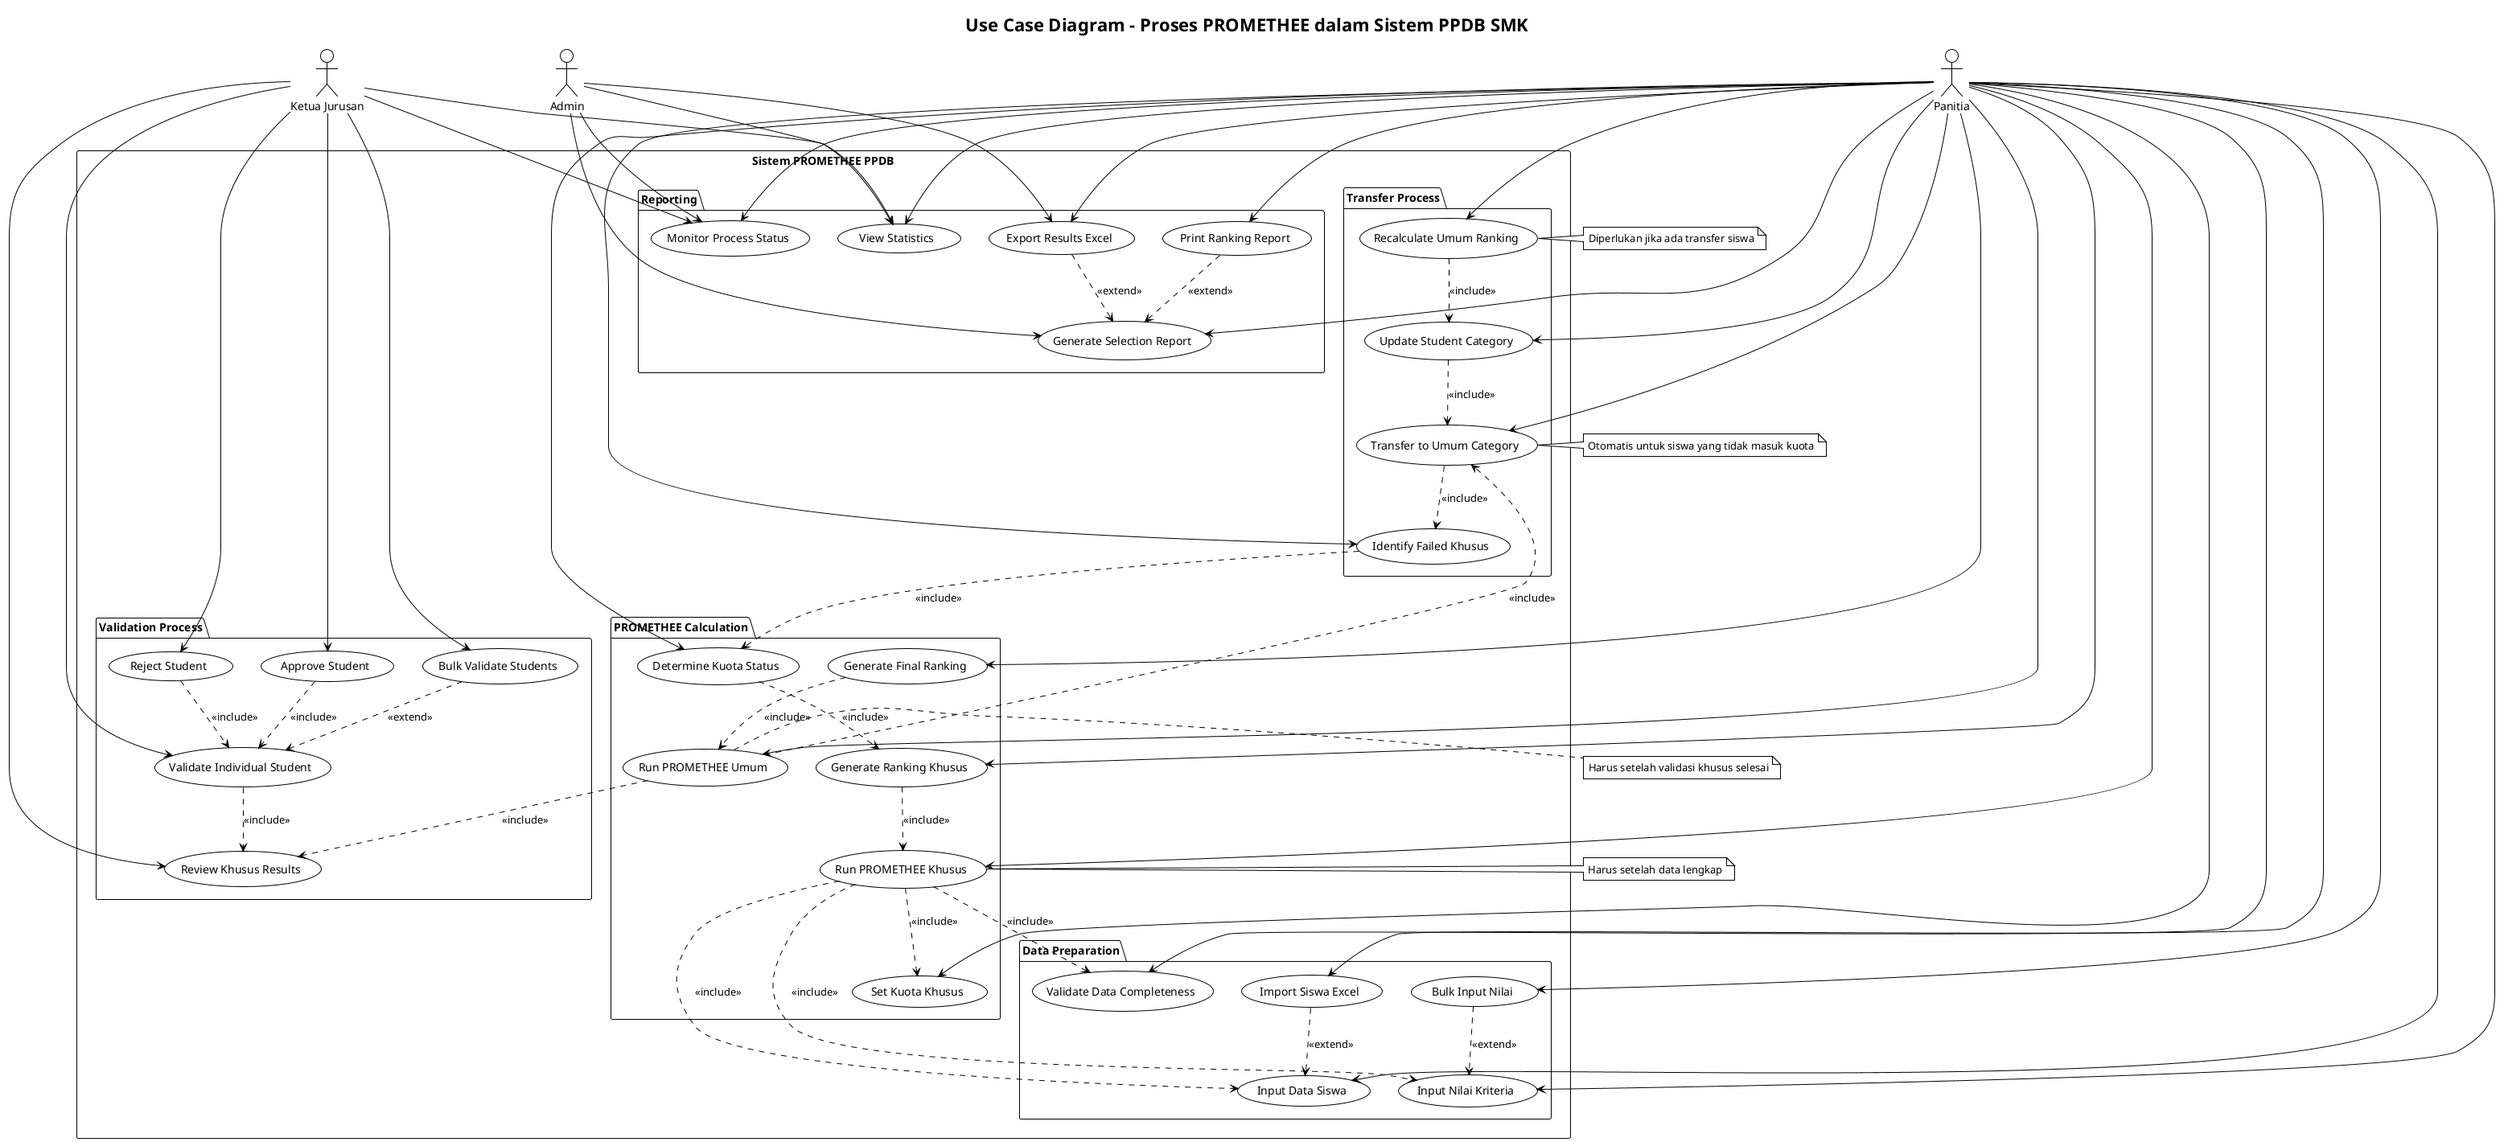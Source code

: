 @startuml
!theme plain
title Use Case Diagram - Proses PROMETHEE dalam Sistem PPDB SMK

' Actors
actor "Panitia" as panitia
actor "Ketua Jurusan" as ketua_jurusan
actor "Admin" as admin

' System boundary
rectangle "Sistem PROMETHEE PPDB" {
    
    ' Data Preparation Package
    package "Data Preparation" {
        usecase "Input Data Siswa" as UC1
        usecase "Import Siswa Excel" as UC2
        usecase "Input Nilai Kriteria" as UC3
        usecase "Bulk Input Nilai" as UC4
        usecase "Validate Data Completeness" as UC5
    }
    
    ' PROMETHEE Calculation Package
    package "PROMETHEE Calculation" {
        usecase "Set Kuota Khusus" as UC6
        usecase "Run PROMETHEE Khusus" as UC7
        usecase "Generate Ranking Khusus" as UC8
        usecase "Determine Kuota Status" as UC9
        usecase "Run PROMETHEE Umum" as UC10
        usecase "Generate Final Ranking" as UC11
    }
    
    ' Validation Package
    package "Validation Process" {
        usecase "Review Khusus Results" as UC12
        usecase "Validate Individual Student" as UC13
        usecase "Bulk Validate Students" as UC14
        usecase "Reject Student" as UC15
        usecase "Approve Student" as UC16
    }
    
    ' Transfer Package
    package "Transfer Process" {
        usecase "Identify Failed Khusus" as UC17
        usecase "Transfer to Umum Category" as UC18
        usecase "Update Student Category" as UC19
        usecase "Recalculate Umum Ranking" as UC20
    }
    
    ' Reporting Package
    package "Reporting" {
        usecase "Generate Selection Report" as UC21
        usecase "Export Results Excel" as UC22
        usecase "Print Ranking Report" as UC23
        usecase "View Statistics" as UC24
        usecase "Monitor Process Status" as UC25
    }
}

' Panitia relationships
panitia --> UC1
panitia --> UC2
panitia --> UC3
panitia --> UC4
panitia --> UC5
panitia --> UC6
panitia --> UC7
panitia --> UC8
panitia --> UC9
panitia --> UC10
panitia --> UC11
panitia --> UC17
panitia --> UC18
panitia --> UC19
panitia --> UC20
panitia --> UC21
panitia --> UC22
panitia --> UC23
panitia --> UC24
panitia --> UC25

' Ketua Jurusan relationships
ketua_jurusan --> UC12
ketua_jurusan --> UC13
ketua_jurusan --> UC14
ketua_jurusan --> UC15
ketua_jurusan --> UC16
ketua_jurusan --> UC24
ketua_jurusan --> UC25

' Admin relationships
admin --> UC24
admin --> UC25
admin --> UC21
admin --> UC22

' Include relationships (mandatory dependencies)
UC7 ..> UC1 : <<include>>
UC7 ..> UC3 : <<include>>
UC7 ..> UC5 : <<include>>
UC7 ..> UC6 : <<include>>
UC8 ..> UC7 : <<include>>
UC9 ..> UC8 : <<include>>
UC10 ..> UC12 : <<include>>
UC10 ..> UC18 : <<include>>
UC11 ..> UC10 : <<include>>
UC13 ..> UC12 : <<include>>
UC15 ..> UC13 : <<include>>
UC16 ..> UC13 : <<include>>
UC17 ..> UC9 : <<include>>
UC18 ..> UC17 : <<include>>
UC19 ..> UC18 : <<include>>
UC20 ..> UC19 : <<include>>

' Extend relationships (optional features)
UC2 ..> UC1 : <<extend>>
UC4 ..> UC3 : <<extend>>
UC14 ..> UC13 : <<extend>>
UC22 ..> UC21 : <<extend>>
UC23 ..> UC21 : <<extend>>

' Sequence constraints
note right of UC7 : Harus setelah data lengkap
note right of UC10 : Harus setelah validasi khusus selesai
note right of UC18 : Otomatis untuk siswa yang tidak masuk kuota
note right of UC20 : Diperlukan jika ada transfer siswa

@enduml
